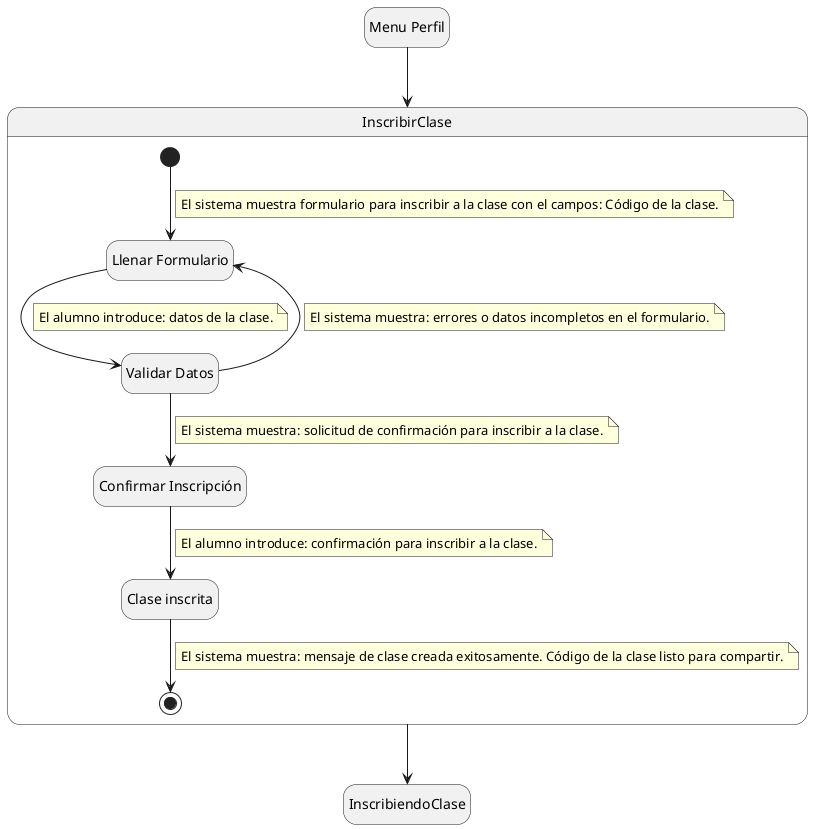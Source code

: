 @startuml InscribirClase

hide empty description
state InscribiendoClase
state Menu_Perfil as "Menu Perfil"

state InscribirClase {

    state Formulario as "Llenar Formulario"
    state ValidarDatos as "Validar Datos"
    state ConfirmarInscripcion as "Confirmar Inscripción"
    state ClaseInscrita as "Clase inscrita"

    [*] --> Formulario
    note on link
        El sistema muestra formulario para inscribir a la clase con el campos: Código de la clase.
    end note

    Formulario --> ValidarDatos
    note on link
        El alumno introduce: datos de la clase.
    end note

    ValidarDatos --> ConfirmarInscripcion
    note on link
        El sistema muestra: solicitud de confirmación para inscribir a la clase.
    end note

    ValidarDatos --> Formulario
    note on link
        El sistema muestra: errores o datos incompletos en el formulario.
    end note

    ConfirmarInscripcion --> ClaseInscrita
    note on link
        El alumno introduce: confirmación para inscribir a la clase.
    end note

    ClaseInscrita --> [*]
    note on link
        El sistema muestra: mensaje de clase creada exitosamente. Código de la clase listo para compartir.
    end note
}

Menu_Perfil --> InscribirClase
InscribirClase --> InscribiendoClase

@enduml
